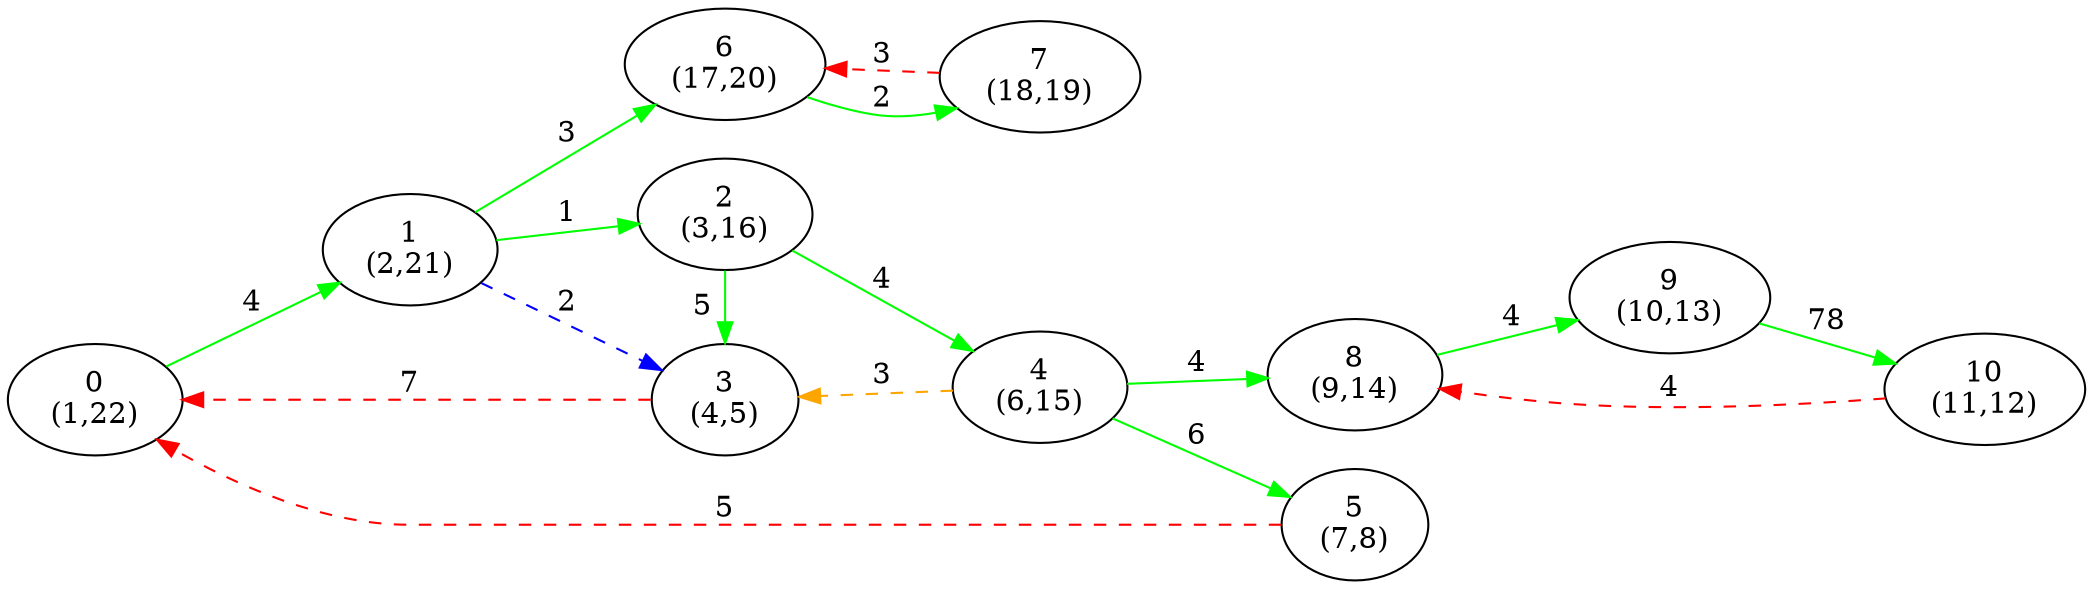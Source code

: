digraph G {
ranksep = "equally";
rankdir = LR;
{rank = same; "0
(1,22)"; };
{rank = same; "1
(2,21)"; };
{rank = same; "2
(3,16)"; "3
(4,5)"; "6
(17,20)"; };
{rank = same; "4
(6,15)"; "7
(18,19)"; };
{rank = same; "5
(7,8)"; "8
(9,14)"; };
{rank = same; "9
(10,13)"; };
{rank = same; "10
(11,12)"; };
{rank = same; };
"0
(1,22)"->"1
(2,21)"[label="4" color = "green"];
"1
(2,21)"->"2
(3,16)"[label="1" color = "green"];
"1
(2,21)"->"3
(4,5)"[label="2" color = "blue" style = "dashed"];
"1
(2,21)"->"6
(17,20)"[label="3" color = "green"];
"2
(3,16)"->"3
(4,5)"[label="5" color = "green"];
"2
(3,16)"->"4
(6,15)"[label="4" color = "green"];
"3
(4,5)"->"0
(1,22)"[label="7" color = "red" style = "dashed"];
"6
(17,20)"->"7
(18,19)"[label="2" color = "green"];
"4
(6,15)"->"3
(4,5)"[label="3" color = "orange" style = "dashed"];
"4
(6,15)"->"5
(7,8)"[label="6" color = "green"];
"4
(6,15)"->"8
(9,14)"[label="4" color = "green"];
"7
(18,19)"->"6
(17,20)"[label="3" color = "red" style = "dashed"];
"5
(7,8)"->"0
(1,22)"[label="5" color = "red" style = "dashed"];
"8
(9,14)"->"9
(10,13)"[label="4" color = "green"];
"9
(10,13)"->"10
(11,12)"[label="78" color = "green"];
"10
(11,12)"->"8
(9,14)"[label="4" color = "red" style = "dashed"];
}
